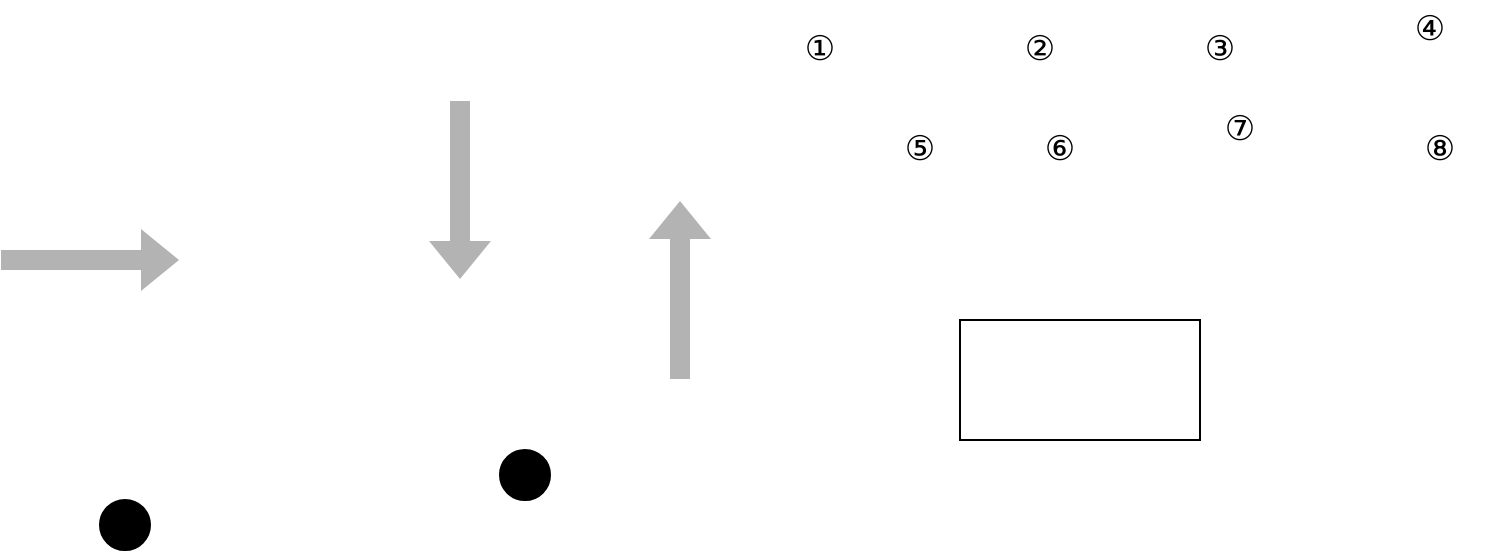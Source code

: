 <mxfile version="22.1.11" type="github" pages="5">
  <diagram id="6qApV0sVtITQiH9Zs9IU" name="素材库">
    <mxGraphModel dx="1434" dy="746" grid="1" gridSize="10" guides="1" tooltips="1" connect="1" arrows="1" fold="1" page="1" pageScale="1" pageWidth="827" pageHeight="1169" math="0" shadow="0">
      <root>
        <mxCell id="0" />
        <mxCell id="1" parent="0" />
        <mxCell id="3dimdPH7--5eGjd8dTHQ-1" style="edgeStyle=orthogonalEdgeStyle;rounded=0;orthogonalLoop=1;jettySize=auto;html=1;shape=flexArrow;strokeWidth=1;fillColor=#B3B3B3;strokeColor=none;fontSize=15;" parent="1" edge="1">
          <mxGeometry relative="1" as="geometry">
            <mxPoint x="50" y="430" as="sourcePoint" />
            <Array as="points">
              <mxPoint x="250" y="430" />
              <mxPoint x="250" y="430" />
            </Array>
            <mxPoint x="140" y="430" as="targetPoint" />
          </mxGeometry>
        </mxCell>
        <mxCell id="3dimdPH7--5eGjd8dTHQ-2" style="edgeStyle=orthogonalEdgeStyle;rounded=0;orthogonalLoop=1;jettySize=auto;html=1;shape=flexArrow;strokeWidth=1;fillColor=#B3B3B3;strokeColor=none;fontSize=15;" parent="1" edge="1">
          <mxGeometry relative="1" as="geometry">
            <mxPoint x="280" y="350" as="sourcePoint" />
            <Array as="points">
              <mxPoint x="470" y="410" />
              <mxPoint x="470" y="410" />
            </Array>
            <mxPoint x="280" y="440" as="targetPoint" />
          </mxGeometry>
        </mxCell>
        <mxCell id="3dimdPH7--5eGjd8dTHQ-3" style="edgeStyle=orthogonalEdgeStyle;rounded=0;orthogonalLoop=1;jettySize=auto;html=1;shape=flexArrow;strokeWidth=1;fillColor=#B3B3B3;strokeColor=none;fontSize=15;" parent="1" edge="1">
          <mxGeometry relative="1" as="geometry">
            <mxPoint x="390" y="490" as="sourcePoint" />
            <Array as="points">
              <mxPoint x="580" y="460" />
              <mxPoint x="580" y="460" />
            </Array>
            <mxPoint x="390" y="400" as="targetPoint" />
          </mxGeometry>
        </mxCell>
        <mxCell id="3dimdPH7--5eGjd8dTHQ-4" value="②" style="text;html=1;strokeColor=none;fillColor=none;align=center;verticalAlign=middle;whiteSpace=wrap;rounded=0;strokeWidth=1;fontSize=17;" parent="1" vertex="1">
          <mxGeometry x="540" y="310" width="60" height="30" as="geometry" />
        </mxCell>
        <mxCell id="3dimdPH7--5eGjd8dTHQ-5" value="①" style="text;html=1;strokeColor=none;fillColor=none;align=center;verticalAlign=middle;whiteSpace=wrap;rounded=0;strokeWidth=1;fontSize=17;" parent="1" vertex="1">
          <mxGeometry x="430" y="310" width="60" height="30" as="geometry" />
        </mxCell>
        <mxCell id="3dimdPH7--5eGjd8dTHQ-6" value="③" style="text;html=1;strokeColor=none;fillColor=none;align=center;verticalAlign=middle;whiteSpace=wrap;rounded=0;strokeWidth=1;fontSize=17;" parent="1" vertex="1">
          <mxGeometry x="630" y="310" width="60" height="30" as="geometry" />
        </mxCell>
        <mxCell id="3dimdPH7--5eGjd8dTHQ-7" value="④" style="text;html=1;strokeColor=none;fillColor=none;align=center;verticalAlign=middle;whiteSpace=wrap;rounded=0;strokeWidth=1;fontSize=17;" parent="1" vertex="1">
          <mxGeometry x="735" y="300" width="60" height="30" as="geometry" />
        </mxCell>
        <mxCell id="3dimdPH7--5eGjd8dTHQ-8" value="⑤" style="text;html=1;strokeColor=none;fillColor=none;align=center;verticalAlign=middle;whiteSpace=wrap;rounded=0;strokeWidth=1;fontSize=17;" parent="1" vertex="1">
          <mxGeometry x="480" y="360" width="60" height="30" as="geometry" />
        </mxCell>
        <mxCell id="3dimdPH7--5eGjd8dTHQ-9" value="⑥" style="text;html=1;strokeColor=none;fillColor=none;align=center;verticalAlign=middle;whiteSpace=wrap;rounded=0;strokeWidth=1;fontSize=17;" parent="1" vertex="1">
          <mxGeometry x="550" y="360" width="60" height="30" as="geometry" />
        </mxCell>
        <mxCell id="3dimdPH7--5eGjd8dTHQ-10" value="⑦" style="text;html=1;strokeColor=none;fillColor=none;align=center;verticalAlign=middle;whiteSpace=wrap;rounded=0;strokeWidth=1;fontSize=17;" parent="1" vertex="1">
          <mxGeometry x="640" y="350" width="60" height="30" as="geometry" />
        </mxCell>
        <mxCell id="3dimdPH7--5eGjd8dTHQ-11" value="⑧" style="text;html=1;strokeColor=none;fillColor=none;align=center;verticalAlign=middle;whiteSpace=wrap;rounded=0;strokeWidth=1;fontSize=17;" parent="1" vertex="1">
          <mxGeometry x="740" y="360" width="60" height="30" as="geometry" />
        </mxCell>
        <mxCell id="CsCoO1ijQu3HENorWunc-1" value="" style="ellipse;fillColor=strokeColor;html=1;fontSize=15;" vertex="1" parent="1">
          <mxGeometry x="100" y="550" width="25" height="25" as="geometry" />
        </mxCell>
        <mxCell id="1H1SoVv7XhslezDeHJ4O-1" value="" style="ellipse;fillColor=strokeColor;html=1;fontSize=15;" vertex="1" parent="1">
          <mxGeometry x="300" y="525" width="25" height="25" as="geometry" />
        </mxCell>
        <mxCell id="Ccja7VKXbYhgyl35PaLA-1" value="" style="rounded=0;whiteSpace=wrap;html=1;fontSize=15;" vertex="1" parent="1">
          <mxGeometry x="530" y="460" width="120" height="60" as="geometry" />
        </mxCell>
      </root>
    </mxGraphModel>
  </diagram>
  <diagram id="TplgWbxs8bR8_d2JnzZC" name="专家库">
    <mxGraphModel dx="1434" dy="746" grid="1" gridSize="10" guides="1" tooltips="1" connect="1" arrows="1" fold="1" page="1" pageScale="1" pageWidth="827" pageHeight="1169" math="0" shadow="0">
      <root>
        <mxCell id="0" />
        <mxCell id="1" parent="0" />
        <mxCell id="WlRy47bLavNxaS4BNk72-3" value="输入关键字" style="rounded=0;whiteSpace=wrap;html=1;fontSize=15;" parent="1" vertex="1">
          <mxGeometry x="370" y="490" width="120" height="60" as="geometry" />
        </mxCell>
        <mxCell id="WlRy47bLavNxaS4BNk72-4" style="edgeStyle=orthogonalEdgeStyle;rounded=0;orthogonalLoop=1;jettySize=auto;html=1;shape=flexArrow;strokeWidth=1;fillColor=#B3B3B3;strokeColor=none;fontSize=15;" parent="1" edge="1">
          <mxGeometry relative="1" as="geometry">
            <mxPoint x="300" y="600" as="sourcePoint" />
            <Array as="points">
              <mxPoint x="480" y="519.5" />
              <mxPoint x="480" y="519.5" />
            </Array>
            <mxPoint x="370" y="519.5" as="targetPoint" />
          </mxGeometry>
        </mxCell>
        <mxCell id="WlRy47bLavNxaS4BNk72-5" value="" style="ellipse;fillColor=strokeColor;html=1;fontSize=15;" parent="1" vertex="1">
          <mxGeometry x="210" y="585" width="25" height="25" as="geometry" />
        </mxCell>
        <mxCell id="WlRy47bLavNxaS4BNk72-7" value="" style="ellipse;fillColor=strokeColor;html=1;fontSize=15;" parent="1" vertex="1">
          <mxGeometry x="1040" y="585" width="25" height="25" as="geometry" />
        </mxCell>
        <mxCell id="VUFKNVF6qT9xStpMJ2az-1" value="专家业务类别条件筛选" style="rounded=0;whiteSpace=wrap;html=1;fontSize=15;" parent="1" vertex="1">
          <mxGeometry x="370" y="640" width="120" height="60" as="geometry" />
        </mxCell>
        <mxCell id="VUFKNVF6qT9xStpMJ2az-3" style="edgeStyle=orthogonalEdgeStyle;rounded=0;orthogonalLoop=1;jettySize=auto;html=1;shape=flexArrow;strokeWidth=1;fillColor=#B3B3B3;strokeColor=none;fontSize=15;exitX=1;exitY=0.5;exitDx=0;exitDy=0;" parent="1" source="WlRy47bLavNxaS4BNk72-5" edge="1">
          <mxGeometry relative="1" as="geometry">
            <mxPoint x="300" y="600" as="sourcePoint" />
            <Array as="points">
              <mxPoint x="300" y="598" />
              <mxPoint x="300" y="670" />
            </Array>
            <mxPoint x="370" y="670" as="targetPoint" />
          </mxGeometry>
        </mxCell>
        <mxCell id="VUFKNVF6qT9xStpMJ2az-11" style="edgeStyle=orthogonalEdgeStyle;rounded=0;orthogonalLoop=1;jettySize=auto;html=1;shape=flexArrow;strokeWidth=1;fillColor=#B3B3B3;strokeColor=none;fontSize=15;" parent="1" edge="1">
          <mxGeometry relative="1" as="geometry">
            <mxPoint x="400" y="550" as="sourcePoint" />
            <Array as="points">
              <mxPoint x="590" y="610" />
              <mxPoint x="590" y="610" />
            </Array>
            <mxPoint x="400" y="640" as="targetPoint" />
          </mxGeometry>
        </mxCell>
        <mxCell id="VUFKNVF6qT9xStpMJ2az-13" style="edgeStyle=orthogonalEdgeStyle;rounded=0;orthogonalLoop=1;jettySize=auto;html=1;shape=flexArrow;strokeWidth=1;fillColor=#B3B3B3;strokeColor=none;fontSize=15;" parent="1" edge="1">
          <mxGeometry relative="1" as="geometry">
            <mxPoint x="450" y="640" as="sourcePoint" />
            <Array as="points">
              <mxPoint x="640" y="610" />
              <mxPoint x="640" y="610" />
            </Array>
            <mxPoint x="450" y="550" as="targetPoint" />
          </mxGeometry>
        </mxCell>
        <mxCell id="VUFKNVF6qT9xStpMJ2az-14" value="专家清单" style="rounded=0;whiteSpace=wrap;html=1;fontSize=15;" parent="1" vertex="1">
          <mxGeometry x="520" y="567.5" width="120" height="60" as="geometry" />
        </mxCell>
        <mxCell id="VUFKNVF6qT9xStpMJ2az-15" style="edgeStyle=orthogonalEdgeStyle;rounded=0;orthogonalLoop=1;jettySize=auto;html=1;shape=flexArrow;strokeWidth=1;fillColor=#B3B3B3;strokeColor=none;fontSize=15;entryX=0.5;entryY=0;entryDx=0;entryDy=0;" parent="1" target="VUFKNVF6qT9xStpMJ2az-14" edge="1">
          <mxGeometry relative="1" as="geometry">
            <mxPoint x="490" y="519.5" as="sourcePoint" />
            <Array as="points">
              <mxPoint x="580" y="520" />
            </Array>
            <mxPoint x="580" y="519.5" as="targetPoint" />
          </mxGeometry>
        </mxCell>
        <mxCell id="VUFKNVF6qT9xStpMJ2az-16" style="edgeStyle=orthogonalEdgeStyle;rounded=0;orthogonalLoop=1;jettySize=auto;html=1;shape=flexArrow;strokeWidth=1;fillColor=#B3B3B3;strokeColor=none;fontSize=15;entryX=0.5;entryY=1;entryDx=0;entryDy=0;" parent="1" target="VUFKNVF6qT9xStpMJ2az-14" edge="1">
          <mxGeometry relative="1" as="geometry">
            <mxPoint x="490" y="669.5" as="sourcePoint" />
            <Array as="points">
              <mxPoint x="580" y="670" />
            </Array>
            <mxPoint x="580" y="669.5" as="targetPoint" />
          </mxGeometry>
        </mxCell>
        <mxCell id="VUFKNVF6qT9xStpMJ2az-17" value="新增专家" style="rounded=0;whiteSpace=wrap;html=1;fontSize=15;" parent="1" vertex="1">
          <mxGeometry x="770" y="462.5" width="120" height="60" as="geometry" />
        </mxCell>
        <mxCell id="VUFKNVF6qT9xStpMJ2az-18" value="编辑专家" style="rounded=0;whiteSpace=wrap;html=1;fontSize=15;" parent="1" vertex="1">
          <mxGeometry x="770" y="532.5" width="120" height="60" as="geometry" />
        </mxCell>
        <mxCell id="VUFKNVF6qT9xStpMJ2az-19" value="删除专家" style="rounded=0;whiteSpace=wrap;html=1;fontSize=15;" parent="1" vertex="1">
          <mxGeometry x="770" y="602.5" width="120" height="60" as="geometry" />
        </mxCell>
        <mxCell id="A0hj3vE1pnaa9gVBBFPm-1" value="专家详情" style="rounded=0;whiteSpace=wrap;html=1;fontSize=15;" parent="1" vertex="1">
          <mxGeometry x="770" y="672.5" width="120" height="60" as="geometry" />
        </mxCell>
        <mxCell id="A0hj3vE1pnaa9gVBBFPm-2" style="edgeStyle=orthogonalEdgeStyle;rounded=0;orthogonalLoop=1;jettySize=auto;html=1;shape=flexArrow;strokeWidth=1;fillColor=#B3B3B3;strokeColor=none;fontSize=15;entryX=0;entryY=0.5;entryDx=0;entryDy=0;" parent="1" target="VUFKNVF6qT9xStpMJ2az-17" edge="1">
          <mxGeometry relative="1" as="geometry">
            <mxPoint x="640" y="602.5" as="sourcePoint" />
            <Array as="points">
              <mxPoint x="690" y="603" />
              <mxPoint x="690" y="493" />
            </Array>
            <mxPoint x="680" y="480" as="targetPoint" />
          </mxGeometry>
        </mxCell>
        <mxCell id="A0hj3vE1pnaa9gVBBFPm-3" style="edgeStyle=orthogonalEdgeStyle;rounded=0;orthogonalLoop=1;jettySize=auto;html=1;shape=flexArrow;strokeWidth=1;fillColor=#B3B3B3;strokeColor=none;fontSize=15;entryX=0;entryY=0.5;entryDx=0;entryDy=0;" parent="1" target="VUFKNVF6qT9xStpMJ2az-18" edge="1">
          <mxGeometry relative="1" as="geometry">
            <mxPoint x="640" y="602.5" as="sourcePoint" />
            <Array as="points">
              <mxPoint x="690" y="603" />
              <mxPoint x="690" y="563" />
            </Array>
            <mxPoint x="690" y="550" as="targetPoint" />
          </mxGeometry>
        </mxCell>
        <mxCell id="A0hj3vE1pnaa9gVBBFPm-4" style="edgeStyle=orthogonalEdgeStyle;rounded=0;orthogonalLoop=1;jettySize=auto;html=1;shape=flexArrow;strokeWidth=1;fillColor=#B3B3B3;strokeColor=none;fontSize=15;entryX=0;entryY=0.5;entryDx=0;entryDy=0;" parent="1" target="A0hj3vE1pnaa9gVBBFPm-1" edge="1">
          <mxGeometry relative="1" as="geometry">
            <mxPoint x="640" y="602.5" as="sourcePoint" />
            <Array as="points">
              <mxPoint x="690" y="603" />
              <mxPoint x="690" y="703" />
            </Array>
            <mxPoint x="730" y="602.5" as="targetPoint" />
          </mxGeometry>
        </mxCell>
        <mxCell id="A0hj3vE1pnaa9gVBBFPm-6" style="edgeStyle=orthogonalEdgeStyle;rounded=0;orthogonalLoop=1;jettySize=auto;html=1;shape=flexArrow;strokeWidth=1;fillColor=#B3B3B3;strokeColor=none;fontSize=15;entryX=0;entryY=0.5;entryDx=0;entryDy=0;" parent="1" target="VUFKNVF6qT9xStpMJ2az-19" edge="1">
          <mxGeometry relative="1" as="geometry">
            <mxPoint x="640" y="604.5" as="sourcePoint" />
            <Array as="points">
              <mxPoint x="690" y="605" />
              <mxPoint x="690" y="633" />
            </Array>
            <mxPoint x="770" y="565" as="targetPoint" />
          </mxGeometry>
        </mxCell>
        <mxCell id="A0hj3vE1pnaa9gVBBFPm-7" style="edgeStyle=orthogonalEdgeStyle;rounded=0;orthogonalLoop=1;jettySize=auto;html=1;shape=flexArrow;strokeWidth=1;fillColor=#B3B3B3;strokeColor=none;fontSize=15;exitX=1;exitY=0.5;exitDx=0;exitDy=0;" parent="1" source="VUFKNVF6qT9xStpMJ2az-17" edge="1">
          <mxGeometry relative="1" as="geometry">
            <mxPoint x="1010" y="597" as="sourcePoint" />
            <Array as="points">
              <mxPoint x="960" y="493" />
              <mxPoint x="960" y="597" />
            </Array>
            <mxPoint x="1040" y="597" as="targetPoint" />
          </mxGeometry>
        </mxCell>
        <mxCell id="A0hj3vE1pnaa9gVBBFPm-8" style="edgeStyle=orthogonalEdgeStyle;rounded=0;orthogonalLoop=1;jettySize=auto;html=1;shape=flexArrow;strokeWidth=1;fillColor=#B3B3B3;strokeColor=none;fontSize=15;exitX=1;exitY=0.5;exitDx=0;exitDy=0;" parent="1" source="VUFKNVF6qT9xStpMJ2az-18" edge="1">
          <mxGeometry relative="1" as="geometry">
            <mxPoint x="1010" y="597" as="sourcePoint" />
            <Array as="points">
              <mxPoint x="960" y="563" />
              <mxPoint x="960" y="597" />
            </Array>
            <mxPoint x="1040" y="597" as="targetPoint" />
          </mxGeometry>
        </mxCell>
        <mxCell id="A0hj3vE1pnaa9gVBBFPm-9" style="edgeStyle=orthogonalEdgeStyle;rounded=0;orthogonalLoop=1;jettySize=auto;html=1;shape=flexArrow;strokeWidth=1;fillColor=#B3B3B3;strokeColor=none;fontSize=15;exitX=1;exitY=0.5;exitDx=0;exitDy=0;" parent="1" source="VUFKNVF6qT9xStpMJ2az-19" edge="1">
          <mxGeometry relative="1" as="geometry">
            <mxPoint x="1010" y="597" as="sourcePoint" />
            <Array as="points">
              <mxPoint x="960" y="633" />
              <mxPoint x="960" y="597" />
            </Array>
            <mxPoint x="1040" y="597" as="targetPoint" />
          </mxGeometry>
        </mxCell>
        <mxCell id="A0hj3vE1pnaa9gVBBFPm-10" style="edgeStyle=orthogonalEdgeStyle;rounded=0;orthogonalLoop=1;jettySize=auto;html=1;shape=flexArrow;strokeWidth=1;fillColor=#B3B3B3;strokeColor=none;fontSize=15;exitX=1;exitY=0.5;exitDx=0;exitDy=0;" parent="1" source="A0hj3vE1pnaa9gVBBFPm-1" edge="1">
          <mxGeometry relative="1" as="geometry">
            <mxPoint x="1010" y="597" as="sourcePoint" />
            <Array as="points">
              <mxPoint x="960" y="703" />
              <mxPoint x="960" y="597" />
            </Array>
            <mxPoint x="1040" y="597" as="targetPoint" />
          </mxGeometry>
        </mxCell>
        <mxCell id="A0hj3vE1pnaa9gVBBFPm-13" value="①" style="text;html=1;strokeColor=none;fillColor=none;align=center;verticalAlign=middle;whiteSpace=wrap;rounded=0;strokeWidth=1;fontSize=17;" parent="1" vertex="1">
          <mxGeometry x="400" y="460" width="60" height="30" as="geometry" />
        </mxCell>
        <mxCell id="A0hj3vE1pnaa9gVBBFPm-18" value="②" style="text;html=1;strokeColor=none;fillColor=none;align=center;verticalAlign=middle;whiteSpace=wrap;rounded=0;strokeWidth=1;fontSize=17;" parent="1" vertex="1">
          <mxGeometry x="400" y="700" width="60" height="30" as="geometry" />
        </mxCell>
        <mxCell id="A0hj3vE1pnaa9gVBBFPm-19" value="③" style="text;html=1;strokeColor=none;fillColor=none;align=center;verticalAlign=middle;whiteSpace=wrap;rounded=0;strokeWidth=1;fontSize=17;" parent="1" vertex="1">
          <mxGeometry x="500" y="537.5" width="60" height="30" as="geometry" />
        </mxCell>
        <mxCell id="A0hj3vE1pnaa9gVBBFPm-20" value="④" style="text;html=1;strokeColor=none;fillColor=none;align=center;verticalAlign=middle;whiteSpace=wrap;rounded=0;strokeWidth=1;fontSize=17;" parent="1" vertex="1">
          <mxGeometry x="730" y="450" width="60" height="30" as="geometry" />
        </mxCell>
        <mxCell id="A0hj3vE1pnaa9gVBBFPm-25" value="⑤" style="text;html=1;strokeColor=none;fillColor=none;align=center;verticalAlign=middle;whiteSpace=wrap;rounded=0;strokeWidth=1;fontSize=17;" parent="1" vertex="1">
          <mxGeometry x="730" y="520" width="60" height="30" as="geometry" />
        </mxCell>
        <mxCell id="A0hj3vE1pnaa9gVBBFPm-26" value="⑥" style="text;html=1;strokeColor=none;fillColor=none;align=center;verticalAlign=middle;whiteSpace=wrap;rounded=0;strokeWidth=1;fontSize=17;" parent="1" vertex="1">
          <mxGeometry x="730" y="592.5" width="60" height="30" as="geometry" />
        </mxCell>
        <mxCell id="A0hj3vE1pnaa9gVBBFPm-27" value="⑦" style="text;html=1;strokeColor=none;fillColor=none;align=center;verticalAlign=middle;whiteSpace=wrap;rounded=0;strokeWidth=1;fontSize=17;" parent="1" vertex="1">
          <mxGeometry x="730" y="662.5" width="60" height="30" as="geometry" />
        </mxCell>
      </root>
    </mxGraphModel>
  </diagram>
  <diagram id="25sPhLdG1SF6kFuRLOyn" name="标准库">
    <mxGraphModel dx="1434" dy="746" grid="1" gridSize="10" guides="1" tooltips="1" connect="1" arrows="1" fold="1" page="1" pageScale="1" pageWidth="827" pageHeight="1169" math="0" shadow="0">
      <root>
        <mxCell id="0" />
        <mxCell id="1" parent="0" />
        <mxCell id="DY-lnvWDFRvRC99X2RpU-1" value="输入关键字" style="rounded=0;whiteSpace=wrap;html=1;fontSize=15;" parent="1" vertex="1">
          <mxGeometry x="340" y="280" width="120" height="60" as="geometry" />
        </mxCell>
        <mxCell id="DY-lnvWDFRvRC99X2RpU-2" style="edgeStyle=orthogonalEdgeStyle;rounded=0;orthogonalLoop=1;jettySize=auto;html=1;shape=flexArrow;strokeWidth=1;fillColor=#B3B3B3;strokeColor=none;fontSize=15;" parent="1" edge="1">
          <mxGeometry relative="1" as="geometry">
            <mxPoint x="270" y="390" as="sourcePoint" />
            <Array as="points">
              <mxPoint x="450" y="309.5" />
              <mxPoint x="450" y="309.5" />
            </Array>
            <mxPoint x="340" y="309.5" as="targetPoint" />
          </mxGeometry>
        </mxCell>
        <mxCell id="DY-lnvWDFRvRC99X2RpU-3" value="" style="ellipse;fillColor=strokeColor;html=1;fontSize=15;" parent="1" vertex="1">
          <mxGeometry x="180" y="375" width="25" height="25" as="geometry" />
        </mxCell>
        <mxCell id="DY-lnvWDFRvRC99X2RpU-4" value="" style="ellipse;fillColor=strokeColor;html=1;fontSize=15;" parent="1" vertex="1">
          <mxGeometry x="1010" y="375" width="25" height="25" as="geometry" />
        </mxCell>
        <mxCell id="DY-lnvWDFRvRC99X2RpU-5" value="标准分级条件筛选" style="rounded=0;whiteSpace=wrap;html=1;fontSize=15;" parent="1" vertex="1">
          <mxGeometry x="340" y="430" width="120" height="60" as="geometry" />
        </mxCell>
        <mxCell id="DY-lnvWDFRvRC99X2RpU-6" style="edgeStyle=orthogonalEdgeStyle;rounded=0;orthogonalLoop=1;jettySize=auto;html=1;shape=flexArrow;strokeWidth=1;fillColor=#B3B3B3;strokeColor=none;fontSize=15;exitX=1;exitY=0.5;exitDx=0;exitDy=0;" parent="1" source="DY-lnvWDFRvRC99X2RpU-3" edge="1">
          <mxGeometry relative="1" as="geometry">
            <mxPoint x="270" y="390" as="sourcePoint" />
            <Array as="points">
              <mxPoint x="270" y="388" />
              <mxPoint x="270" y="460" />
            </Array>
            <mxPoint x="340" y="460" as="targetPoint" />
          </mxGeometry>
        </mxCell>
        <mxCell id="DY-lnvWDFRvRC99X2RpU-7" style="edgeStyle=orthogonalEdgeStyle;rounded=0;orthogonalLoop=1;jettySize=auto;html=1;shape=flexArrow;strokeWidth=1;fillColor=#B3B3B3;strokeColor=none;fontSize=15;" parent="1" edge="1">
          <mxGeometry relative="1" as="geometry">
            <mxPoint x="370" y="340" as="sourcePoint" />
            <Array as="points">
              <mxPoint x="560" y="400" />
              <mxPoint x="560" y="400" />
            </Array>
            <mxPoint x="370" y="430" as="targetPoint" />
          </mxGeometry>
        </mxCell>
        <mxCell id="DY-lnvWDFRvRC99X2RpU-8" style="edgeStyle=orthogonalEdgeStyle;rounded=0;orthogonalLoop=1;jettySize=auto;html=1;shape=flexArrow;strokeWidth=1;fillColor=#B3B3B3;strokeColor=none;fontSize=15;" parent="1" edge="1">
          <mxGeometry relative="1" as="geometry">
            <mxPoint x="420" y="430" as="sourcePoint" />
            <Array as="points">
              <mxPoint x="610" y="400" />
              <mxPoint x="610" y="400" />
            </Array>
            <mxPoint x="420" y="340" as="targetPoint" />
          </mxGeometry>
        </mxCell>
        <mxCell id="DY-lnvWDFRvRC99X2RpU-9" value="标准清单" style="rounded=0;whiteSpace=wrap;html=1;fontSize=15;" parent="1" vertex="1">
          <mxGeometry x="490" y="357.5" width="120" height="60" as="geometry" />
        </mxCell>
        <mxCell id="DY-lnvWDFRvRC99X2RpU-10" style="edgeStyle=orthogonalEdgeStyle;rounded=0;orthogonalLoop=1;jettySize=auto;html=1;shape=flexArrow;strokeWidth=1;fillColor=#B3B3B3;strokeColor=none;fontSize=15;entryX=0.5;entryY=0;entryDx=0;entryDy=0;" parent="1" target="DY-lnvWDFRvRC99X2RpU-9" edge="1">
          <mxGeometry relative="1" as="geometry">
            <mxPoint x="460" y="309.5" as="sourcePoint" />
            <Array as="points">
              <mxPoint x="550" y="310" />
            </Array>
            <mxPoint x="550" y="309.5" as="targetPoint" />
          </mxGeometry>
        </mxCell>
        <mxCell id="DY-lnvWDFRvRC99X2RpU-11" style="edgeStyle=orthogonalEdgeStyle;rounded=0;orthogonalLoop=1;jettySize=auto;html=1;shape=flexArrow;strokeWidth=1;fillColor=#B3B3B3;strokeColor=none;fontSize=15;entryX=0.5;entryY=1;entryDx=0;entryDy=0;" parent="1" target="DY-lnvWDFRvRC99X2RpU-9" edge="1">
          <mxGeometry relative="1" as="geometry">
            <mxPoint x="460" y="459.5" as="sourcePoint" />
            <Array as="points">
              <mxPoint x="550" y="460" />
            </Array>
            <mxPoint x="550" y="459.5" as="targetPoint" />
          </mxGeometry>
        </mxCell>
        <mxCell id="DY-lnvWDFRvRC99X2RpU-12" value="新增标准" style="rounded=0;whiteSpace=wrap;html=1;fontSize=15;" parent="1" vertex="1">
          <mxGeometry x="740" y="252.5" width="120" height="60" as="geometry" />
        </mxCell>
        <mxCell id="DY-lnvWDFRvRC99X2RpU-13" value="编辑标准" style="rounded=0;whiteSpace=wrap;html=1;fontSize=15;" parent="1" vertex="1">
          <mxGeometry x="740" y="322.5" width="120" height="60" as="geometry" />
        </mxCell>
        <mxCell id="DY-lnvWDFRvRC99X2RpU-14" value="删除标准" style="rounded=0;whiteSpace=wrap;html=1;fontSize=15;" parent="1" vertex="1">
          <mxGeometry x="740" y="392.5" width="120" height="60" as="geometry" />
        </mxCell>
        <mxCell id="DY-lnvWDFRvRC99X2RpU-15" value="标准详情" style="rounded=0;whiteSpace=wrap;html=1;fontSize=15;" parent="1" vertex="1">
          <mxGeometry x="740" y="462.5" width="120" height="60" as="geometry" />
        </mxCell>
        <mxCell id="DY-lnvWDFRvRC99X2RpU-16" style="edgeStyle=orthogonalEdgeStyle;rounded=0;orthogonalLoop=1;jettySize=auto;html=1;shape=flexArrow;strokeWidth=1;fillColor=#B3B3B3;strokeColor=none;fontSize=15;entryX=0;entryY=0.5;entryDx=0;entryDy=0;" parent="1" target="DY-lnvWDFRvRC99X2RpU-12" edge="1">
          <mxGeometry relative="1" as="geometry">
            <mxPoint x="610" y="392.5" as="sourcePoint" />
            <Array as="points">
              <mxPoint x="660" y="393" />
              <mxPoint x="660" y="283" />
            </Array>
            <mxPoint x="650" y="270" as="targetPoint" />
          </mxGeometry>
        </mxCell>
        <mxCell id="DY-lnvWDFRvRC99X2RpU-17" style="edgeStyle=orthogonalEdgeStyle;rounded=0;orthogonalLoop=1;jettySize=auto;html=1;shape=flexArrow;strokeWidth=1;fillColor=#B3B3B3;strokeColor=none;fontSize=15;entryX=0;entryY=0.5;entryDx=0;entryDy=0;" parent="1" target="DY-lnvWDFRvRC99X2RpU-13" edge="1">
          <mxGeometry relative="1" as="geometry">
            <mxPoint x="610" y="392.5" as="sourcePoint" />
            <Array as="points">
              <mxPoint x="660" y="393" />
              <mxPoint x="660" y="353" />
            </Array>
            <mxPoint x="660" y="340" as="targetPoint" />
          </mxGeometry>
        </mxCell>
        <mxCell id="DY-lnvWDFRvRC99X2RpU-18" style="edgeStyle=orthogonalEdgeStyle;rounded=0;orthogonalLoop=1;jettySize=auto;html=1;shape=flexArrow;strokeWidth=1;fillColor=#B3B3B3;strokeColor=none;fontSize=15;entryX=0;entryY=0.5;entryDx=0;entryDy=0;" parent="1" target="DY-lnvWDFRvRC99X2RpU-15" edge="1">
          <mxGeometry relative="1" as="geometry">
            <mxPoint x="610" y="392.5" as="sourcePoint" />
            <Array as="points">
              <mxPoint x="660" y="393" />
              <mxPoint x="660" y="493" />
            </Array>
            <mxPoint x="700" y="392.5" as="targetPoint" />
          </mxGeometry>
        </mxCell>
        <mxCell id="DY-lnvWDFRvRC99X2RpU-19" style="edgeStyle=orthogonalEdgeStyle;rounded=0;orthogonalLoop=1;jettySize=auto;html=1;shape=flexArrow;strokeWidth=1;fillColor=#B3B3B3;strokeColor=none;fontSize=15;entryX=0;entryY=0.5;entryDx=0;entryDy=0;" parent="1" target="DY-lnvWDFRvRC99X2RpU-14" edge="1">
          <mxGeometry relative="1" as="geometry">
            <mxPoint x="610" y="394.5" as="sourcePoint" />
            <Array as="points">
              <mxPoint x="660" y="395" />
              <mxPoint x="660" y="423" />
            </Array>
            <mxPoint x="740" y="355" as="targetPoint" />
          </mxGeometry>
        </mxCell>
        <mxCell id="DY-lnvWDFRvRC99X2RpU-20" style="edgeStyle=orthogonalEdgeStyle;rounded=0;orthogonalLoop=1;jettySize=auto;html=1;shape=flexArrow;strokeWidth=1;fillColor=#B3B3B3;strokeColor=none;fontSize=15;exitX=1;exitY=0.5;exitDx=0;exitDy=0;" parent="1" source="DY-lnvWDFRvRC99X2RpU-12" edge="1">
          <mxGeometry relative="1" as="geometry">
            <mxPoint x="980" y="387" as="sourcePoint" />
            <Array as="points">
              <mxPoint x="930" y="283" />
              <mxPoint x="930" y="387" />
            </Array>
            <mxPoint x="1010" y="387" as="targetPoint" />
          </mxGeometry>
        </mxCell>
        <mxCell id="DY-lnvWDFRvRC99X2RpU-21" style="edgeStyle=orthogonalEdgeStyle;rounded=0;orthogonalLoop=1;jettySize=auto;html=1;shape=flexArrow;strokeWidth=1;fillColor=#B3B3B3;strokeColor=none;fontSize=15;exitX=1;exitY=0.5;exitDx=0;exitDy=0;" parent="1" source="DY-lnvWDFRvRC99X2RpU-13" edge="1">
          <mxGeometry relative="1" as="geometry">
            <mxPoint x="980" y="387" as="sourcePoint" />
            <Array as="points">
              <mxPoint x="930" y="353" />
              <mxPoint x="930" y="387" />
            </Array>
            <mxPoint x="1010" y="387" as="targetPoint" />
          </mxGeometry>
        </mxCell>
        <mxCell id="DY-lnvWDFRvRC99X2RpU-22" style="edgeStyle=orthogonalEdgeStyle;rounded=0;orthogonalLoop=1;jettySize=auto;html=1;shape=flexArrow;strokeWidth=1;fillColor=#B3B3B3;strokeColor=none;fontSize=15;exitX=1;exitY=0.5;exitDx=0;exitDy=0;" parent="1" source="DY-lnvWDFRvRC99X2RpU-14" edge="1">
          <mxGeometry relative="1" as="geometry">
            <mxPoint x="980" y="387" as="sourcePoint" />
            <Array as="points">
              <mxPoint x="930" y="423" />
              <mxPoint x="930" y="387" />
            </Array>
            <mxPoint x="1010" y="387" as="targetPoint" />
          </mxGeometry>
        </mxCell>
        <mxCell id="DY-lnvWDFRvRC99X2RpU-23" style="edgeStyle=orthogonalEdgeStyle;rounded=0;orthogonalLoop=1;jettySize=auto;html=1;shape=flexArrow;strokeWidth=1;fillColor=#B3B3B3;strokeColor=none;fontSize=15;exitX=1;exitY=0.5;exitDx=0;exitDy=0;" parent="1" source="DY-lnvWDFRvRC99X2RpU-15" edge="1">
          <mxGeometry relative="1" as="geometry">
            <mxPoint x="980" y="387" as="sourcePoint" />
            <Array as="points">
              <mxPoint x="930" y="493" />
              <mxPoint x="930" y="387" />
            </Array>
            <mxPoint x="1010" y="387" as="targetPoint" />
          </mxGeometry>
        </mxCell>
        <mxCell id="DY-lnvWDFRvRC99X2RpU-24" value="①" style="text;html=1;strokeColor=none;fillColor=none;align=center;verticalAlign=middle;whiteSpace=wrap;rounded=0;strokeWidth=1;fontSize=17;" parent="1" vertex="1">
          <mxGeometry x="370" y="250" width="60" height="30" as="geometry" />
        </mxCell>
        <mxCell id="DY-lnvWDFRvRC99X2RpU-25" value="②" style="text;html=1;strokeColor=none;fillColor=none;align=center;verticalAlign=middle;whiteSpace=wrap;rounded=0;strokeWidth=1;fontSize=17;" parent="1" vertex="1">
          <mxGeometry x="370" y="490" width="60" height="30" as="geometry" />
        </mxCell>
        <mxCell id="DY-lnvWDFRvRC99X2RpU-26" value="③" style="text;html=1;strokeColor=none;fillColor=none;align=center;verticalAlign=middle;whiteSpace=wrap;rounded=0;strokeWidth=1;fontSize=17;" parent="1" vertex="1">
          <mxGeometry x="470" y="327.5" width="60" height="30" as="geometry" />
        </mxCell>
        <mxCell id="DY-lnvWDFRvRC99X2RpU-27" value="④" style="text;html=1;strokeColor=none;fillColor=none;align=center;verticalAlign=middle;whiteSpace=wrap;rounded=0;strokeWidth=1;fontSize=17;" parent="1" vertex="1">
          <mxGeometry x="700" y="240" width="60" height="30" as="geometry" />
        </mxCell>
        <mxCell id="DY-lnvWDFRvRC99X2RpU-28" value="⑤" style="text;html=1;strokeColor=none;fillColor=none;align=center;verticalAlign=middle;whiteSpace=wrap;rounded=0;strokeWidth=1;fontSize=17;" parent="1" vertex="1">
          <mxGeometry x="700" y="310" width="60" height="30" as="geometry" />
        </mxCell>
        <mxCell id="DY-lnvWDFRvRC99X2RpU-29" value="⑥" style="text;html=1;strokeColor=none;fillColor=none;align=center;verticalAlign=middle;whiteSpace=wrap;rounded=0;strokeWidth=1;fontSize=17;" parent="1" vertex="1">
          <mxGeometry x="700" y="382.5" width="60" height="30" as="geometry" />
        </mxCell>
        <mxCell id="DY-lnvWDFRvRC99X2RpU-30" value="⑦" style="text;html=1;strokeColor=none;fillColor=none;align=center;verticalAlign=middle;whiteSpace=wrap;rounded=0;strokeWidth=1;fontSize=17;" parent="1" vertex="1">
          <mxGeometry x="700" y="452.5" width="60" height="30" as="geometry" />
        </mxCell>
      </root>
    </mxGraphModel>
  </diagram>
  <diagram id="2PYLdt8W8aCWox60gIVg" name="设备共享">
    <mxGraphModel dx="1434" dy="746" grid="1" gridSize="10" guides="1" tooltips="1" connect="1" arrows="1" fold="1" page="1" pageScale="1" pageWidth="827" pageHeight="1169" math="0" shadow="0">
      <root>
        <mxCell id="0" />
        <mxCell id="1" parent="0" />
        <mxCell id="5_qZvwh1Y45G8j97Mo1F-12" value="" style="ellipse;fillColor=strokeColor;html=1;fontSize=15;" vertex="1" parent="1">
          <mxGeometry x="40" y="390.5" width="25" height="25" as="geometry" />
        </mxCell>
        <mxCell id="04heesSiGPwsJcjiWQiE-3" value="提交" style="rounded=0;whiteSpace=wrap;html=1;fontSize=15;" vertex="1" parent="1">
          <mxGeometry x="354" y="372.5" width="120" height="60" as="geometry" />
        </mxCell>
        <mxCell id="04heesSiGPwsJcjiWQiE-4" value="&lt;font style=&quot;font-size: 15px;&quot;&gt;审批&lt;/font&gt;" style="rhombus;whiteSpace=wrap;html=1;" vertex="1" parent="1">
          <mxGeometry x="560" y="363" width="130" height="80" as="geometry" />
        </mxCell>
        <mxCell id="04heesSiGPwsJcjiWQiE-5" value="设备清单" style="rounded=0;whiteSpace=wrap;html=1;fontSize=15;" vertex="1" parent="1">
          <mxGeometry x="780" y="373" width="120" height="60" as="geometry" />
        </mxCell>
        <mxCell id="L2iUFBZVkVjURH34k3ce-1" value="编辑标准" style="rounded=0;whiteSpace=wrap;html=1;fontSize=15;" vertex="1" parent="1">
          <mxGeometry x="354" y="270" width="120" height="60" as="geometry" />
        </mxCell>
        <mxCell id="L2iUFBZVkVjURH34k3ce-2" value="删除标准" style="rounded=0;whiteSpace=wrap;html=1;fontSize=15;" vertex="1" parent="1">
          <mxGeometry x="1020" y="302.75" width="120" height="60" as="geometry" />
        </mxCell>
        <mxCell id="L2iUFBZVkVjURH34k3ce-3" value="标准详情" style="rounded=0;whiteSpace=wrap;html=1;fontSize=15;" vertex="1" parent="1">
          <mxGeometry x="1020" y="372.25" width="120" height="60" as="geometry" />
        </mxCell>
        <mxCell id="L2iUFBZVkVjURH34k3ce-4" value="设备上架" style="rounded=0;whiteSpace=wrap;html=1;fontSize=15;" vertex="1" parent="1">
          <mxGeometry x="1020" y="442.25" width="120" height="60" as="geometry" />
        </mxCell>
        <mxCell id="L2iUFBZVkVjURH34k3ce-5" style="edgeStyle=orthogonalEdgeStyle;rounded=0;orthogonalLoop=1;jettySize=auto;html=1;shape=flexArrow;strokeWidth=1;fillColor=#B3B3B3;strokeColor=none;fontSize=15;" edge="1" parent="1" source="04heesSiGPwsJcjiWQiE-2">
          <mxGeometry relative="1" as="geometry">
            <mxPoint x="65" y="402.5" as="sourcePoint" />
            <Array as="points">
              <mxPoint x="265" y="402.5" />
              <mxPoint x="265" y="402.5" />
            </Array>
            <mxPoint x="155" y="402.5" as="targetPoint" />
          </mxGeometry>
        </mxCell>
        <mxCell id="L2iUFBZVkVjURH34k3ce-6" value="" style="edgeStyle=orthogonalEdgeStyle;rounded=0;orthogonalLoop=1;jettySize=auto;html=1;shape=flexArrow;strokeWidth=1;fillColor=#B3B3B3;strokeColor=none;fontSize=15;" edge="1" parent="1" target="04heesSiGPwsJcjiWQiE-2">
          <mxGeometry relative="1" as="geometry">
            <mxPoint x="65" y="402.5" as="sourcePoint" />
            <Array as="points" />
            <mxPoint x="155" y="402.5" as="targetPoint" />
          </mxGeometry>
        </mxCell>
        <mxCell id="04heesSiGPwsJcjiWQiE-2" value="增加设备" style="rounded=0;whiteSpace=wrap;html=1;fontSize=15;" vertex="1" parent="1">
          <mxGeometry x="150" y="373" width="120" height="60" as="geometry" />
        </mxCell>
        <mxCell id="L2iUFBZVkVjURH34k3ce-7" value="" style="edgeStyle=orthogonalEdgeStyle;rounded=0;orthogonalLoop=1;jettySize=auto;html=1;shape=flexArrow;strokeWidth=1;fillColor=#B3B3B3;strokeColor=none;fontSize=15;" edge="1" parent="1">
          <mxGeometry relative="1" as="geometry">
            <mxPoint x="270" y="402.5" as="sourcePoint" />
            <Array as="points" />
            <mxPoint x="355" y="403" as="targetPoint" />
          </mxGeometry>
        </mxCell>
        <mxCell id="L2iUFBZVkVjURH34k3ce-8" value="" style="edgeStyle=orthogonalEdgeStyle;rounded=0;orthogonalLoop=1;jettySize=auto;html=1;shape=flexArrow;strokeWidth=1;fillColor=#B3B3B3;strokeColor=none;fontSize=15;" edge="1" parent="1">
          <mxGeometry relative="1" as="geometry">
            <mxPoint x="474" y="402.5" as="sourcePoint" />
            <Array as="points" />
            <mxPoint x="559" y="403" as="targetPoint" />
          </mxGeometry>
        </mxCell>
        <mxCell id="L2iUFBZVkVjURH34k3ce-9" style="edgeStyle=orthogonalEdgeStyle;rounded=0;orthogonalLoop=1;jettySize=auto;html=1;shape=flexArrow;strokeWidth=1;fillColor=#B3B3B3;strokeColor=none;fontSize=15;exitX=0.5;exitY=0;exitDx=0;exitDy=0;entryX=0.5;entryY=0;entryDx=0;entryDy=0;" edge="1" parent="1" source="04heesSiGPwsJcjiWQiE-4" target="L2iUFBZVkVjURH34k3ce-1">
          <mxGeometry relative="1" as="geometry">
            <mxPoint x="490" y="310" as="sourcePoint" />
            <Array as="points">
              <mxPoint x="625" y="220" />
              <mxPoint x="414" y="220" />
            </Array>
            <mxPoint x="350" y="130" as="targetPoint" />
          </mxGeometry>
        </mxCell>
        <mxCell id="L2iUFBZVkVjURH34k3ce-11" style="edgeStyle=orthogonalEdgeStyle;rounded=0;orthogonalLoop=1;jettySize=auto;html=1;shape=flexArrow;strokeWidth=1;fillColor=#B3B3B3;strokeColor=none;fontSize=15;" edge="1" parent="1" target="04heesSiGPwsJcjiWQiE-3">
          <mxGeometry relative="1" as="geometry">
            <mxPoint x="414" y="330" as="sourcePoint" />
            <Array as="points">
              <mxPoint x="414" y="340" />
              <mxPoint x="414" y="340" />
            </Array>
            <mxPoint x="457" y="380" as="targetPoint" />
          </mxGeometry>
        </mxCell>
        <mxCell id="L2iUFBZVkVjURH34k3ce-12" value="" style="edgeStyle=orthogonalEdgeStyle;rounded=0;orthogonalLoop=1;jettySize=auto;html=1;shape=flexArrow;strokeWidth=1;fillColor=#B3B3B3;strokeColor=none;fontSize=15;entryX=0;entryY=0.5;entryDx=0;entryDy=0;" edge="1" parent="1" target="04heesSiGPwsJcjiWQiE-5">
          <mxGeometry relative="1" as="geometry">
            <mxPoint x="690" y="402" as="sourcePoint" />
            <Array as="points" />
            <mxPoint x="775" y="402.5" as="targetPoint" />
          </mxGeometry>
        </mxCell>
        <mxCell id="L2iUFBZVkVjURH34k3ce-14" style="edgeStyle=orthogonalEdgeStyle;rounded=0;orthogonalLoop=1;jettySize=auto;html=1;shape=flexArrow;strokeWidth=1;fillColor=#B3B3B3;strokeColor=none;fontSize=15;entryX=0;entryY=0.5;entryDx=0;entryDy=0;" edge="1" parent="1" target="L2iUFBZVkVjURH34k3ce-2">
          <mxGeometry relative="1" as="geometry">
            <mxPoint x="900" y="402" as="sourcePoint" />
            <Array as="points">
              <mxPoint x="950" y="402" />
              <mxPoint x="950" y="333" />
            </Array>
            <mxPoint x="990" y="402" as="targetPoint" />
          </mxGeometry>
        </mxCell>
        <mxCell id="L2iUFBZVkVjURH34k3ce-15" style="edgeStyle=orthogonalEdgeStyle;rounded=0;orthogonalLoop=1;jettySize=auto;html=1;shape=flexArrow;strokeWidth=1;fillColor=#B3B3B3;strokeColor=none;fontSize=15;entryX=0;entryY=0.5;entryDx=0;entryDy=0;" edge="1" parent="1" target="L2iUFBZVkVjURH34k3ce-3">
          <mxGeometry relative="1" as="geometry">
            <mxPoint x="900" y="402" as="sourcePoint" />
            <Array as="points" />
            <mxPoint x="990" y="402" as="targetPoint" />
          </mxGeometry>
        </mxCell>
        <mxCell id="L2iUFBZVkVjURH34k3ce-16" style="edgeStyle=orthogonalEdgeStyle;rounded=0;orthogonalLoop=1;jettySize=auto;html=1;shape=flexArrow;strokeWidth=1;fillColor=#B3B3B3;strokeColor=none;fontSize=15;" edge="1" parent="1">
          <mxGeometry relative="1" as="geometry">
            <mxPoint x="900" y="402" as="sourcePoint" />
            <Array as="points">
              <mxPoint x="950" y="402" />
              <mxPoint x="950" y="470" />
            </Array>
            <mxPoint x="1019" y="470" as="targetPoint" />
          </mxGeometry>
        </mxCell>
        <mxCell id="L2iUFBZVkVjURH34k3ce-20" value="" style="edgeStyle=orthogonalEdgeStyle;rounded=0;orthogonalLoop=1;jettySize=auto;html=1;shape=flexArrow;strokeWidth=1;fillColor=#B3B3B3;strokeColor=none;fontSize=15;" edge="1" parent="1">
          <mxGeometry relative="1" as="geometry">
            <mxPoint x="1140" y="402" as="sourcePoint" />
            <Array as="points" />
            <mxPoint x="1290" y="403" as="targetPoint" />
          </mxGeometry>
        </mxCell>
        <mxCell id="5_qZvwh1Y45G8j97Mo1F-13" value="" style="ellipse;fillColor=strokeColor;html=1;fontSize=15;" vertex="1" parent="1">
          <mxGeometry x="1290" y="390.5" width="25" height="25" as="geometry" />
        </mxCell>
        <mxCell id="L2iUFBZVkVjURH34k3ce-22" style="edgeStyle=orthogonalEdgeStyle;rounded=0;orthogonalLoop=1;jettySize=auto;html=1;shape=flexArrow;strokeWidth=1;fillColor=#B3B3B3;strokeColor=none;fontSize=15;" edge="1" parent="1">
          <mxGeometry relative="1" as="geometry">
            <mxPoint x="1141" y="332.25" as="sourcePoint" />
            <Array as="points">
              <mxPoint x="1210" y="332" />
              <mxPoint x="1210" y="403" />
            </Array>
            <mxPoint x="1290" y="403" as="targetPoint" />
          </mxGeometry>
        </mxCell>
        <mxCell id="QpF25xyTxtuWE1Jui1C_-1" style="edgeStyle=orthogonalEdgeStyle;rounded=0;orthogonalLoop=1;jettySize=auto;html=1;shape=flexArrow;strokeWidth=1;fillColor=#B3B3B3;strokeColor=none;fontSize=15;" edge="1" parent="1">
          <mxGeometry relative="1" as="geometry">
            <mxPoint x="1140" y="471.75" as="sourcePoint" />
            <Array as="points">
              <mxPoint x="1210" y="472" />
              <mxPoint x="1210" y="403" />
            </Array>
            <mxPoint x="1290" y="403" as="targetPoint" />
          </mxGeometry>
        </mxCell>
      </root>
    </mxGraphModel>
  </diagram>
  <diagram name="第 1 页" id="lIhT-mCteKFdtH8dWYPj">
    <mxGraphModel dx="1195" dy="622" grid="1" gridSize="10" guides="1" tooltips="1" connect="1" arrows="1" fold="1" page="1" pageScale="1" pageWidth="827" pageHeight="1169" math="0" shadow="0">
      <root>
        <mxCell id="0" />
        <mxCell id="1" parent="0" />
        <mxCell id="51YF_xSuCGdGbw-6Dj2v-24" style="edgeStyle=orthogonalEdgeStyle;rounded=0;orthogonalLoop=1;jettySize=auto;html=1;" parent="1" edge="1">
          <mxGeometry relative="1" as="geometry">
            <mxPoint x="370" y="182" as="sourcePoint" />
            <mxPoint x="280" y="272" as="targetPoint" />
            <Array as="points">
              <mxPoint x="370" y="210" />
              <mxPoint x="280" y="210" />
            </Array>
          </mxGeometry>
        </mxCell>
        <mxCell id="51YF_xSuCGdGbw-6Dj2v-25" style="edgeStyle=orthogonalEdgeStyle;rounded=0;orthogonalLoop=1;jettySize=auto;html=1;" parent="1" edge="1">
          <mxGeometry relative="1" as="geometry">
            <mxPoint x="370" y="180" as="sourcePoint" />
            <mxPoint x="440" y="270" as="targetPoint" />
            <Array as="points">
              <mxPoint x="370" y="210" />
              <mxPoint x="440" y="210" />
            </Array>
          </mxGeometry>
        </mxCell>
        <mxCell id="51YF_xSuCGdGbw-6Dj2v-38" style="edgeStyle=orthogonalEdgeStyle;rounded=0;orthogonalLoop=1;jettySize=auto;html=1;exitX=0.5;exitY=1;exitDx=0;exitDy=0;exitPerimeter=0;" parent="1" target="51YF_xSuCGdGbw-6Dj2v-13" edge="1">
          <mxGeometry relative="1" as="geometry">
            <mxPoint x="370" y="180" as="sourcePoint" />
            <Array as="points">
              <mxPoint x="370" y="210" />
              <mxPoint x="120" y="210" />
            </Array>
          </mxGeometry>
        </mxCell>
        <mxCell id="51YF_xSuCGdGbw-6Dj2v-39" style="edgeStyle=orthogonalEdgeStyle;rounded=0;orthogonalLoop=1;jettySize=auto;html=1;exitX=0.89;exitY=0.89;exitDx=0;exitDy=0;exitPerimeter=0;" parent="1" target="51YF_xSuCGdGbw-6Dj2v-5" edge="1">
          <mxGeometry relative="1" as="geometry">
            <mxPoint x="377.8" y="177.8" as="sourcePoint" />
            <Array as="points">
              <mxPoint x="370" y="178" />
              <mxPoint x="370" y="210" />
              <mxPoint x="600" y="210" />
            </Array>
          </mxGeometry>
        </mxCell>
        <mxCell id="51YF_xSuCGdGbw-6Dj2v-33" style="edgeStyle=orthogonalEdgeStyle;rounded=0;orthogonalLoop=1;jettySize=auto;html=1;exitX=0.5;exitY=1;exitDx=0;exitDy=0;" parent="1" source="51YF_xSuCGdGbw-6Dj2v-5" target="51YF_xSuCGdGbw-6Dj2v-6" edge="1">
          <mxGeometry relative="1" as="geometry" />
        </mxCell>
        <mxCell id="51YF_xSuCGdGbw-6Dj2v-42" style="edgeStyle=orthogonalEdgeStyle;rounded=0;orthogonalLoop=1;jettySize=auto;html=1;exitX=1;exitY=0.5;exitDx=0;exitDy=0;entryX=0.5;entryY=0;entryDx=0;entryDy=0;" parent="1" source="51YF_xSuCGdGbw-6Dj2v-5" target="51YF_xSuCGdGbw-6Dj2v-12" edge="1">
          <mxGeometry relative="1" as="geometry">
            <Array as="points">
              <mxPoint x="690" y="270" />
              <mxPoint x="690" y="450" />
              <mxPoint x="370" y="450" />
            </Array>
          </mxGeometry>
        </mxCell>
        <mxCell id="51YF_xSuCGdGbw-6Dj2v-5" value="&lt;font style=&quot;font-size: 14px;&quot;&gt;输入专家姓名、专业领域、任职单位关键字&lt;/font&gt;" style="rounded=0;whiteSpace=wrap;html=1;" parent="1" vertex="1">
          <mxGeometry x="540" y="240" width="120" height="60" as="geometry" />
        </mxCell>
        <mxCell id="51YF_xSuCGdGbw-6Dj2v-31" style="edgeStyle=orthogonalEdgeStyle;rounded=0;orthogonalLoop=1;jettySize=auto;html=1;exitX=0.5;exitY=1;exitDx=0;exitDy=0;entryX=0.5;entryY=0;entryDx=0;entryDy=0;" parent="1" edge="1">
          <mxGeometry relative="1" as="geometry">
            <mxPoint x="599" y="400" as="sourcePoint" />
            <mxPoint x="369" y="480" as="targetPoint" />
            <Array as="points">
              <mxPoint x="599" y="450" />
              <mxPoint x="369" y="450" />
            </Array>
          </mxGeometry>
        </mxCell>
        <mxCell id="51YF_xSuCGdGbw-6Dj2v-6" value="&lt;font style=&quot;font-size: 14px;&quot;&gt;专家业务类别条件筛选&lt;/font&gt;" style="rounded=0;whiteSpace=wrap;html=1;" parent="1" vertex="1">
          <mxGeometry x="540" y="350" width="120" height="60" as="geometry" />
        </mxCell>
        <mxCell id="51YF_xSuCGdGbw-6Dj2v-34" style="edgeStyle=orthogonalEdgeStyle;rounded=0;orthogonalLoop=1;jettySize=auto;html=1;exitX=0.5;exitY=1;exitDx=0;exitDy=0;" parent="1" source="51YF_xSuCGdGbw-6Dj2v-12" target="51YF_xSuCGdGbw-6Dj2v-19" edge="1">
          <mxGeometry relative="1" as="geometry" />
        </mxCell>
        <mxCell id="51YF_xSuCGdGbw-6Dj2v-12" value="&lt;span style=&quot;font-size: 14px;&quot;&gt;专家列表&lt;/span&gt;" style="rounded=0;whiteSpace=wrap;html=1;" parent="1" vertex="1">
          <mxGeometry x="310" y="480" width="120" height="60" as="geometry" />
        </mxCell>
        <mxCell id="51YF_xSuCGdGbw-6Dj2v-28" style="edgeStyle=orthogonalEdgeStyle;rounded=0;orthogonalLoop=1;jettySize=auto;html=1;exitX=0.5;exitY=1;exitDx=0;exitDy=0;" parent="1" edge="1">
          <mxGeometry relative="1" as="geometry">
            <mxPoint x="119" y="270" as="sourcePoint" />
            <mxPoint x="369" y="480" as="targetPoint" />
            <Array as="points">
              <mxPoint x="119" y="450" />
              <mxPoint x="369" y="450" />
            </Array>
          </mxGeometry>
        </mxCell>
        <mxCell id="51YF_xSuCGdGbw-6Dj2v-13" value="&lt;span style=&quot;font-size: 14px;&quot;&gt;增加专家信息&lt;/span&gt;" style="rounded=0;whiteSpace=wrap;html=1;" parent="1" vertex="1">
          <mxGeometry x="60" y="240" width="120" height="60" as="geometry" />
        </mxCell>
        <mxCell id="51YF_xSuCGdGbw-6Dj2v-41" style="edgeStyle=orthogonalEdgeStyle;rounded=0;orthogonalLoop=1;jettySize=auto;html=1;exitX=0.5;exitY=1;exitDx=0;exitDy=0;entryX=0.5;entryY=0;entryDx=0;entryDy=0;" parent="1" source="51YF_xSuCGdGbw-6Dj2v-15" target="51YF_xSuCGdGbw-6Dj2v-12" edge="1">
          <mxGeometry relative="1" as="geometry">
            <Array as="points">
              <mxPoint x="280" y="450" />
              <mxPoint x="370" y="450" />
            </Array>
          </mxGeometry>
        </mxCell>
        <mxCell id="51YF_xSuCGdGbw-6Dj2v-15" value="&lt;font style=&quot;font-size: 14px;&quot;&gt;编辑专家信息&lt;/font&gt;" style="rounded=0;whiteSpace=wrap;html=1;" parent="1" vertex="1">
          <mxGeometry x="220" y="240" width="120" height="60" as="geometry" />
        </mxCell>
        <mxCell id="51YF_xSuCGdGbw-6Dj2v-30" style="edgeStyle=orthogonalEdgeStyle;rounded=0;orthogonalLoop=1;jettySize=auto;html=1;exitX=0.5;exitY=1;exitDx=0;exitDy=0;entryX=0.5;entryY=0;entryDx=0;entryDy=0;" parent="1" edge="1">
          <mxGeometry relative="1" as="geometry">
            <mxPoint x="439" y="270" as="sourcePoint" />
            <mxPoint x="369" y="480" as="targetPoint" />
            <Array as="points">
              <mxPoint x="439" y="450" />
              <mxPoint x="369" y="450" />
            </Array>
          </mxGeometry>
        </mxCell>
        <mxCell id="51YF_xSuCGdGbw-6Dj2v-16" value="&lt;span style=&quot;font-size: 14px;&quot;&gt;删除专家信息&lt;/span&gt;" style="rounded=0;whiteSpace=wrap;html=1;" parent="1" vertex="1">
          <mxGeometry x="380" y="240" width="120" height="60" as="geometry" />
        </mxCell>
        <mxCell id="51YF_xSuCGdGbw-6Dj2v-19" value="&lt;span style=&quot;font-size: 14px;&quot;&gt;查看某一专家详情&lt;/span&gt;" style="rounded=0;whiteSpace=wrap;html=1;" parent="1" vertex="1">
          <mxGeometry x="310" y="570" width="120" height="60" as="geometry" />
        </mxCell>
        <mxCell id="51YF_xSuCGdGbw-6Dj2v-35" style="edgeStyle=orthogonalEdgeStyle;rounded=0;orthogonalLoop=1;jettySize=auto;html=1;exitX=0.5;exitY=1;exitDx=0;exitDy=0;entryX=0.5;entryY=0;entryDx=0;entryDy=0;entryPerimeter=0;" parent="1" source="51YF_xSuCGdGbw-6Dj2v-19" edge="1">
          <mxGeometry relative="1" as="geometry">
            <mxPoint x="370" y="660" as="targetPoint" />
          </mxGeometry>
        </mxCell>
        <mxCell id="ROtm9ogBgkxQhIlEVv0w-1" value="" style="ellipse;shape=doubleEllipse;whiteSpace=wrap;html=1;aspect=fixed;" vertex="1" parent="1">
          <mxGeometry x="355" y="660" width="30" height="30" as="geometry" />
        </mxCell>
        <mxCell id="ROtm9ogBgkxQhIlEVv0w-2" value="" style="ellipse;shape=doubleEllipse;whiteSpace=wrap;html=1;aspect=fixed;" vertex="1" parent="1">
          <mxGeometry x="355" y="150" width="30" height="30" as="geometry" />
        </mxCell>
      </root>
    </mxGraphModel>
  </diagram>
</mxfile>

